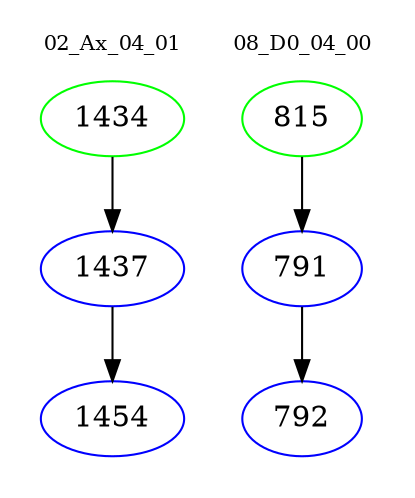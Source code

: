 digraph{
subgraph cluster_0 {
color = white
label = "02_Ax_04_01";
fontsize=10;
T0_1434 [label="1434", color="green"]
T0_1434 -> T0_1437 [color="black"]
T0_1437 [label="1437", color="blue"]
T0_1437 -> T0_1454 [color="black"]
T0_1454 [label="1454", color="blue"]
}
subgraph cluster_1 {
color = white
label = "08_D0_04_00";
fontsize=10;
T1_815 [label="815", color="green"]
T1_815 -> T1_791 [color="black"]
T1_791 [label="791", color="blue"]
T1_791 -> T1_792 [color="black"]
T1_792 [label="792", color="blue"]
}
}
